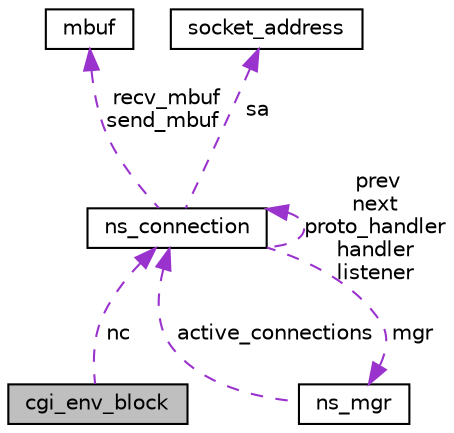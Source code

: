 digraph "cgi_env_block"
{
  edge [fontname="Helvetica",fontsize="10",labelfontname="Helvetica",labelfontsize="10"];
  node [fontname="Helvetica",fontsize="10",shape=record];
  Node1 [label="cgi_env_block",height=0.2,width=0.4,color="black", fillcolor="grey75", style="filled", fontcolor="black"];
  Node2 -> Node1 [dir="back",color="darkorchid3",fontsize="10",style="dashed",label=" nc" ,fontname="Helvetica"];
  Node2 [label="ns_connection",height=0.2,width=0.4,color="black", fillcolor="white", style="filled",URL="$structns__connection.html"];
  Node2 -> Node2 [dir="back",color="darkorchid3",fontsize="10",style="dashed",label=" prev\nnext\nproto_handler\nhandler\nlistener" ,fontname="Helvetica"];
  Node3 -> Node2 [dir="back",color="darkorchid3",fontsize="10",style="dashed",label=" recv_mbuf\nsend_mbuf" ,fontname="Helvetica"];
  Node3 [label="mbuf",height=0.2,width=0.4,color="black", fillcolor="white", style="filled",URL="$structmbuf.html"];
  Node4 -> Node2 [dir="back",color="darkorchid3",fontsize="10",style="dashed",label=" sa" ,fontname="Helvetica"];
  Node4 [label="socket_address",height=0.2,width=0.4,color="black", fillcolor="white", style="filled",URL="$unionsocket__address.html"];
  Node5 -> Node2 [dir="back",color="darkorchid3",fontsize="10",style="dashed",label=" mgr" ,fontname="Helvetica"];
  Node5 [label="ns_mgr",height=0.2,width=0.4,color="black", fillcolor="white", style="filled",URL="$structns__mgr.html"];
  Node2 -> Node5 [dir="back",color="darkorchid3",fontsize="10",style="dashed",label=" active_connections" ,fontname="Helvetica"];
}
